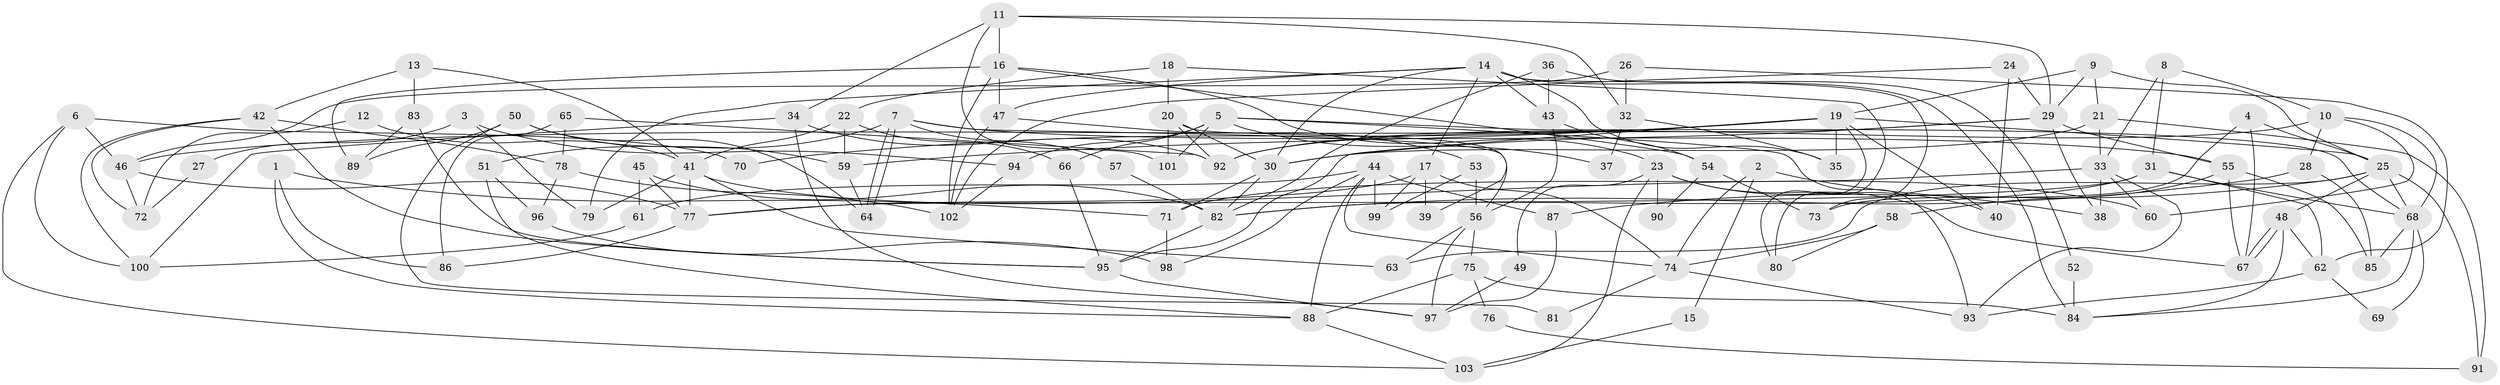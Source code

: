 // coarse degree distribution, {7: 0.06666666666666667, 5: 0.1, 4: 0.16666666666666666, 8: 0.1, 6: 0.13333333333333333, 15: 0.03333333333333333, 14: 0.03333333333333333, 11: 0.06666666666666667, 19: 0.03333333333333333, 9: 0.03333333333333333, 3: 0.1, 2: 0.1, 13: 0.03333333333333333}
// Generated by graph-tools (version 1.1) at 2025/18/03/04/25 18:18:49]
// undirected, 103 vertices, 206 edges
graph export_dot {
graph [start="1"]
  node [color=gray90,style=filled];
  1;
  2;
  3;
  4;
  5;
  6;
  7;
  8;
  9;
  10;
  11;
  12;
  13;
  14;
  15;
  16;
  17;
  18;
  19;
  20;
  21;
  22;
  23;
  24;
  25;
  26;
  27;
  28;
  29;
  30;
  31;
  32;
  33;
  34;
  35;
  36;
  37;
  38;
  39;
  40;
  41;
  42;
  43;
  44;
  45;
  46;
  47;
  48;
  49;
  50;
  51;
  52;
  53;
  54;
  55;
  56;
  57;
  58;
  59;
  60;
  61;
  62;
  63;
  64;
  65;
  66;
  67;
  68;
  69;
  70;
  71;
  72;
  73;
  74;
  75;
  76;
  77;
  78;
  79;
  80;
  81;
  82;
  83;
  84;
  85;
  86;
  87;
  88;
  89;
  90;
  91;
  92;
  93;
  94;
  95;
  96;
  97;
  98;
  99;
  100;
  101;
  102;
  103;
  1 -- 88;
  1 -- 71;
  1 -- 86;
  2 -- 38;
  2 -- 74;
  2 -- 15;
  3 -- 94;
  3 -- 79;
  3 -- 27;
  4 -- 67;
  4 -- 25;
  4 -- 73;
  5 -- 68;
  5 -- 93;
  5 -- 37;
  5 -- 66;
  5 -- 94;
  5 -- 101;
  6 -- 46;
  6 -- 100;
  6 -- 70;
  6 -- 103;
  7 -- 56;
  7 -- 64;
  7 -- 64;
  7 -- 51;
  7 -- 55;
  7 -- 57;
  8 -- 31;
  8 -- 33;
  8 -- 10;
  9 -- 29;
  9 -- 21;
  9 -- 19;
  9 -- 25;
  10 -- 68;
  10 -- 28;
  10 -- 60;
  10 -- 92;
  11 -- 101;
  11 -- 32;
  11 -- 16;
  11 -- 29;
  11 -- 34;
  12 -- 72;
  12 -- 41;
  13 -- 41;
  13 -- 83;
  13 -- 42;
  14 -- 30;
  14 -- 73;
  14 -- 17;
  14 -- 35;
  14 -- 43;
  14 -- 47;
  14 -- 79;
  14 -- 84;
  15 -- 103;
  16 -- 102;
  16 -- 23;
  16 -- 47;
  16 -- 54;
  16 -- 89;
  17 -- 74;
  17 -- 39;
  17 -- 77;
  17 -- 99;
  18 -- 20;
  18 -- 22;
  18 -- 80;
  19 -- 25;
  19 -- 35;
  19 -- 40;
  19 -- 46;
  19 -- 59;
  19 -- 70;
  19 -- 80;
  19 -- 95;
  20 -- 92;
  20 -- 30;
  20 -- 39;
  20 -- 101;
  21 -- 30;
  21 -- 33;
  21 -- 91;
  22 -- 66;
  22 -- 41;
  22 -- 59;
  23 -- 67;
  23 -- 40;
  23 -- 49;
  23 -- 90;
  23 -- 103;
  24 -- 29;
  24 -- 40;
  24 -- 102;
  25 -- 48;
  25 -- 63;
  25 -- 68;
  25 -- 87;
  25 -- 91;
  26 -- 62;
  26 -- 46;
  26 -- 32;
  27 -- 72;
  28 -- 82;
  28 -- 85;
  29 -- 55;
  29 -- 30;
  29 -- 38;
  29 -- 92;
  30 -- 82;
  30 -- 71;
  31 -- 77;
  31 -- 68;
  31 -- 62;
  31 -- 82;
  32 -- 35;
  32 -- 37;
  33 -- 93;
  33 -- 60;
  33 -- 38;
  33 -- 71;
  34 -- 92;
  34 -- 97;
  34 -- 100;
  36 -- 82;
  36 -- 43;
  36 -- 52;
  41 -- 63;
  41 -- 77;
  41 -- 60;
  41 -- 79;
  42 -- 95;
  42 -- 72;
  42 -- 78;
  42 -- 100;
  43 -- 56;
  43 -- 54;
  44 -- 98;
  44 -- 87;
  44 -- 61;
  44 -- 74;
  44 -- 88;
  44 -- 99;
  45 -- 61;
  45 -- 77;
  45 -- 82;
  46 -- 77;
  46 -- 72;
  47 -- 53;
  47 -- 102;
  48 -- 67;
  48 -- 67;
  48 -- 84;
  48 -- 62;
  49 -- 97;
  50 -- 59;
  50 -- 64;
  50 -- 81;
  50 -- 89;
  51 -- 88;
  51 -- 96;
  52 -- 84;
  53 -- 99;
  53 -- 56;
  54 -- 73;
  54 -- 90;
  55 -- 85;
  55 -- 58;
  55 -- 67;
  56 -- 97;
  56 -- 63;
  56 -- 75;
  57 -- 82;
  58 -- 80;
  58 -- 74;
  59 -- 64;
  61 -- 100;
  62 -- 69;
  62 -- 93;
  65 -- 78;
  65 -- 92;
  65 -- 86;
  66 -- 95;
  68 -- 84;
  68 -- 69;
  68 -- 85;
  71 -- 98;
  74 -- 81;
  74 -- 93;
  75 -- 88;
  75 -- 76;
  75 -- 84;
  76 -- 91;
  77 -- 86;
  78 -- 102;
  78 -- 96;
  82 -- 95;
  83 -- 89;
  83 -- 95;
  87 -- 97;
  88 -- 103;
  94 -- 102;
  95 -- 97;
  96 -- 98;
}
